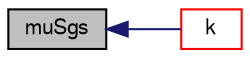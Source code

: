 digraph "muSgs"
{
  bgcolor="transparent";
  edge [fontname="FreeSans",fontsize="10",labelfontname="FreeSans",labelfontsize="10"];
  node [fontname="FreeSans",fontsize="10",shape=record];
  rankdir="LR";
  Node60 [label="muSgs",height=0.2,width=0.4,color="black", fillcolor="grey75", style="filled", fontcolor="black"];
  Node60 -> Node61 [dir="back",color="midnightblue",fontsize="10",style="solid",fontname="FreeSans"];
  Node61 [label="k",height=0.2,width=0.4,color="red",URL="$a30650.html#a2cc3daa68147a9052c2b37e9ac37eca4",tooltip="Return SGS kinetic energy. "];
}
